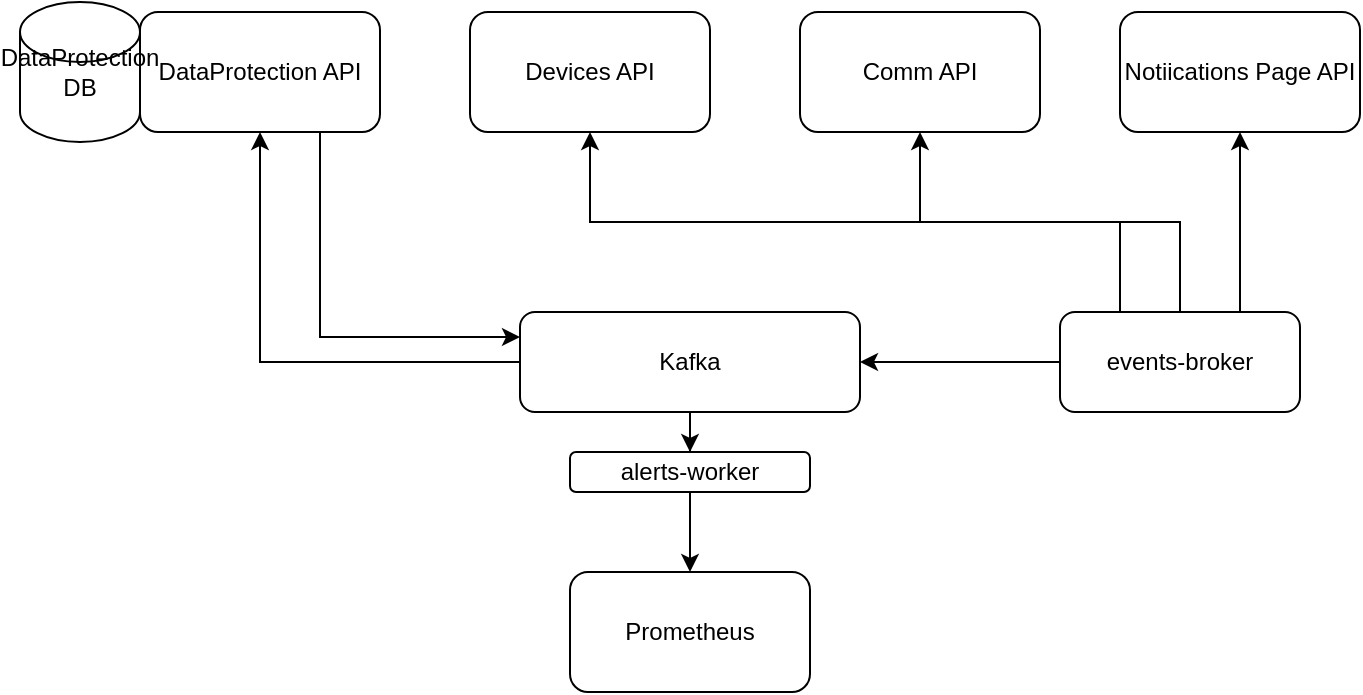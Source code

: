 <mxfile version="13.5.6" type="github">
  <diagram id="hWgGmNXxfSzPu4l1RsgI" name="Page-1">
    <mxGraphModel dx="1426" dy="831" grid="1" gridSize="10" guides="1" tooltips="1" connect="1" arrows="1" fold="1" page="1" pageScale="1" pageWidth="850" pageHeight="1100" math="0" shadow="0">
      <root>
        <mxCell id="0" />
        <mxCell id="1" parent="0" />
        <mxCell id="Yeyksw3LHqvZiCf3kS9S-1" value="Devices API" style="rounded=1;whiteSpace=wrap;html=1;" vertex="1" parent="1">
          <mxGeometry x="305" y="120" width="120" height="60" as="geometry" />
        </mxCell>
        <mxCell id="Yeyksw3LHqvZiCf3kS9S-2" value="Comm API" style="rounded=1;whiteSpace=wrap;html=1;" vertex="1" parent="1">
          <mxGeometry x="470" y="120" width="120" height="60" as="geometry" />
        </mxCell>
        <mxCell id="Yeyksw3LHqvZiCf3kS9S-3" value="Notiications Page API" style="rounded=1;whiteSpace=wrap;html=1;" vertex="1" parent="1">
          <mxGeometry x="630" y="120" width="120" height="60" as="geometry" />
        </mxCell>
        <mxCell id="Yeyksw3LHqvZiCf3kS9S-18" style="edgeStyle=orthogonalEdgeStyle;rounded=0;orthogonalLoop=1;jettySize=auto;html=1;exitX=0.75;exitY=1;exitDx=0;exitDy=0;entryX=0;entryY=0.25;entryDx=0;entryDy=0;" edge="1" parent="1" source="Yeyksw3LHqvZiCf3kS9S-5" target="Yeyksw3LHqvZiCf3kS9S-16">
          <mxGeometry relative="1" as="geometry" />
        </mxCell>
        <mxCell id="Yeyksw3LHqvZiCf3kS9S-5" value="DataProtection API" style="rounded=1;whiteSpace=wrap;html=1;" vertex="1" parent="1">
          <mxGeometry x="140" y="120" width="120" height="60" as="geometry" />
        </mxCell>
        <mxCell id="Yeyksw3LHqvZiCf3kS9S-10" style="edgeStyle=orthogonalEdgeStyle;rounded=0;orthogonalLoop=1;jettySize=auto;html=1;exitX=0.5;exitY=0;exitDx=0;exitDy=0;entryX=0.5;entryY=1;entryDx=0;entryDy=0;" edge="1" parent="1" source="Yeyksw3LHqvZiCf3kS9S-6" target="Yeyksw3LHqvZiCf3kS9S-1">
          <mxGeometry relative="1" as="geometry" />
        </mxCell>
        <mxCell id="Yeyksw3LHqvZiCf3kS9S-11" style="edgeStyle=orthogonalEdgeStyle;rounded=0;orthogonalLoop=1;jettySize=auto;html=1;exitX=0.25;exitY=0;exitDx=0;exitDy=0;entryX=0.5;entryY=1;entryDx=0;entryDy=0;" edge="1" parent="1" source="Yeyksw3LHqvZiCf3kS9S-6" target="Yeyksw3LHqvZiCf3kS9S-2">
          <mxGeometry relative="1" as="geometry" />
        </mxCell>
        <mxCell id="Yeyksw3LHqvZiCf3kS9S-12" style="edgeStyle=orthogonalEdgeStyle;rounded=0;orthogonalLoop=1;jettySize=auto;html=1;exitX=0.75;exitY=0;exitDx=0;exitDy=0;entryX=0.5;entryY=1;entryDx=0;entryDy=0;" edge="1" parent="1" source="Yeyksw3LHqvZiCf3kS9S-6" target="Yeyksw3LHqvZiCf3kS9S-3">
          <mxGeometry relative="1" as="geometry" />
        </mxCell>
        <mxCell id="Yeyksw3LHqvZiCf3kS9S-17" style="edgeStyle=orthogonalEdgeStyle;rounded=0;orthogonalLoop=1;jettySize=auto;html=1;entryX=1;entryY=0.5;entryDx=0;entryDy=0;" edge="1" parent="1" source="Yeyksw3LHqvZiCf3kS9S-6" target="Yeyksw3LHqvZiCf3kS9S-16">
          <mxGeometry relative="1" as="geometry" />
        </mxCell>
        <mxCell id="Yeyksw3LHqvZiCf3kS9S-6" value="events-broker" style="rounded=1;whiteSpace=wrap;html=1;" vertex="1" parent="1">
          <mxGeometry x="600" y="270" width="120" height="50" as="geometry" />
        </mxCell>
        <mxCell id="Yeyksw3LHqvZiCf3kS9S-8" style="edgeStyle=orthogonalEdgeStyle;rounded=0;orthogonalLoop=1;jettySize=auto;html=1;exitX=0.5;exitY=1;exitDx=0;exitDy=0;" edge="1" parent="1" source="Yeyksw3LHqvZiCf3kS9S-1" target="Yeyksw3LHqvZiCf3kS9S-1">
          <mxGeometry relative="1" as="geometry" />
        </mxCell>
        <mxCell id="Yeyksw3LHqvZiCf3kS9S-14" value="&lt;div&gt;DataProtection DB&lt;/div&gt;" style="shape=cylinder2;whiteSpace=wrap;html=1;boundedLbl=1;backgroundOutline=1;size=15;" vertex="1" parent="1">
          <mxGeometry x="80" y="115" width="60" height="70" as="geometry" />
        </mxCell>
        <mxCell id="Yeyksw3LHqvZiCf3kS9S-19" style="edgeStyle=orthogonalEdgeStyle;rounded=0;orthogonalLoop=1;jettySize=auto;html=1;exitX=0;exitY=0.5;exitDx=0;exitDy=0;entryX=0.5;entryY=1;entryDx=0;entryDy=0;" edge="1" parent="1" source="Yeyksw3LHqvZiCf3kS9S-16" target="Yeyksw3LHqvZiCf3kS9S-5">
          <mxGeometry relative="1" as="geometry" />
        </mxCell>
        <mxCell id="Yeyksw3LHqvZiCf3kS9S-21" style="edgeStyle=orthogonalEdgeStyle;rounded=0;orthogonalLoop=1;jettySize=auto;html=1;exitX=0.5;exitY=1;exitDx=0;exitDy=0;" edge="1" parent="1" source="Yeyksw3LHqvZiCf3kS9S-16" target="Yeyksw3LHqvZiCf3kS9S-20">
          <mxGeometry relative="1" as="geometry" />
        </mxCell>
        <mxCell id="Yeyksw3LHqvZiCf3kS9S-16" value="Kafka" style="rounded=1;whiteSpace=wrap;html=1;" vertex="1" parent="1">
          <mxGeometry x="330" y="270" width="170" height="50" as="geometry" />
        </mxCell>
        <mxCell id="Yeyksw3LHqvZiCf3kS9S-23" style="edgeStyle=orthogonalEdgeStyle;rounded=0;orthogonalLoop=1;jettySize=auto;html=1;exitX=0.5;exitY=1;exitDx=0;exitDy=0;entryX=0.5;entryY=0;entryDx=0;entryDy=0;" edge="1" parent="1" source="Yeyksw3LHqvZiCf3kS9S-20" target="Yeyksw3LHqvZiCf3kS9S-22">
          <mxGeometry relative="1" as="geometry" />
        </mxCell>
        <mxCell id="Yeyksw3LHqvZiCf3kS9S-20" value="alerts-worker" style="rounded=1;whiteSpace=wrap;html=1;" vertex="1" parent="1">
          <mxGeometry x="355" y="340" width="120" height="20" as="geometry" />
        </mxCell>
        <mxCell id="Yeyksw3LHqvZiCf3kS9S-22" value="Prometheus" style="rounded=1;whiteSpace=wrap;html=1;" vertex="1" parent="1">
          <mxGeometry x="355" y="400" width="120" height="60" as="geometry" />
        </mxCell>
      </root>
    </mxGraphModel>
  </diagram>
</mxfile>
